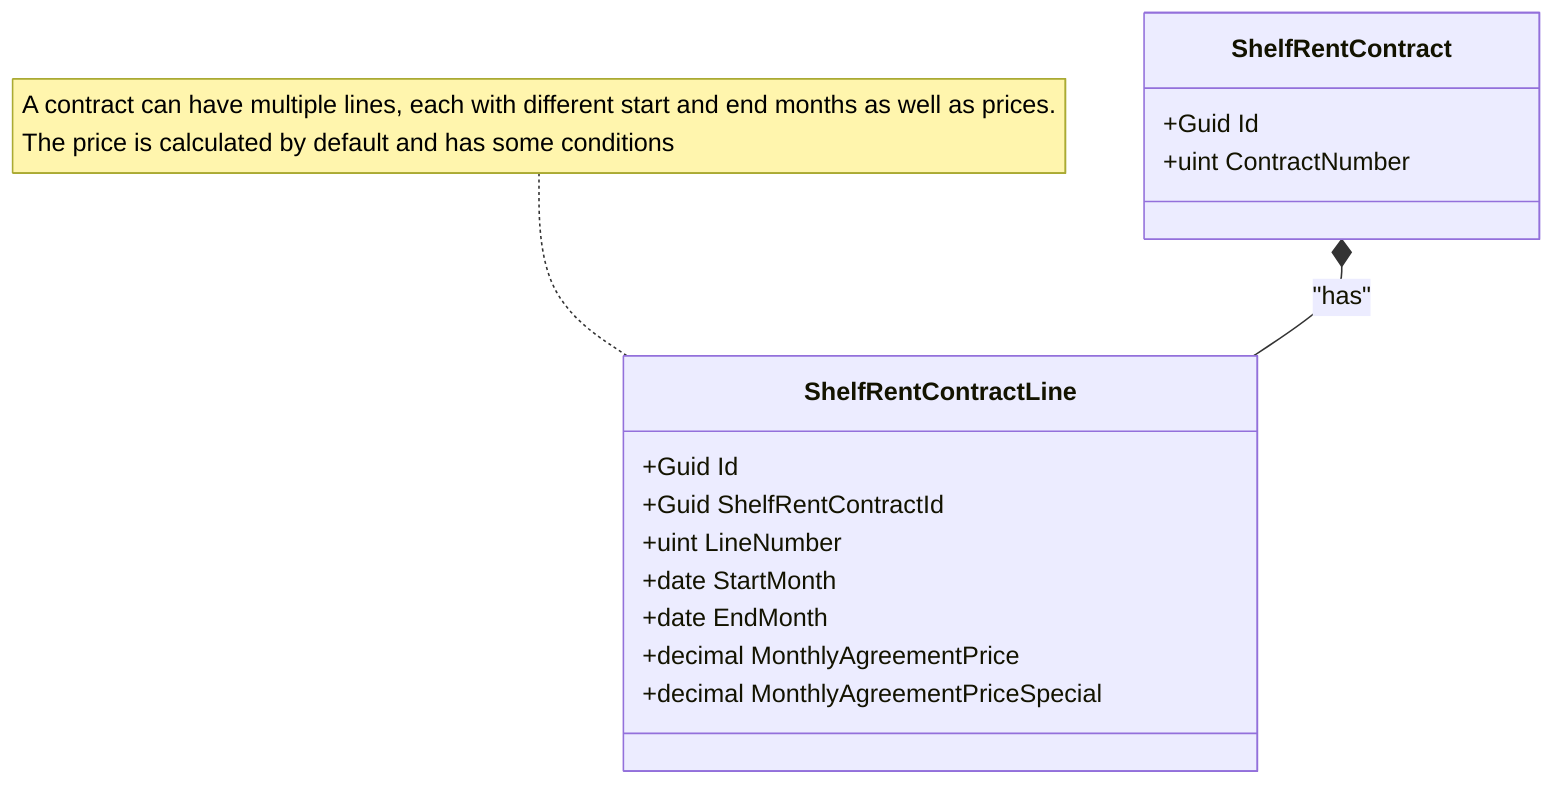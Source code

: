 ﻿classDiagram
    class ShelfRentContract {
        +Guid Id
        +uint ContractNumber
    }

    class ShelfRentContractLine {
        +Guid Id
        +Guid ShelfRentContractId
        +uint LineNumber
        +date StartMonth
        +date EndMonth
        +decimal MonthlyAgreementPrice
        +decimal MonthlyAgreementPriceSpecial
    }

ShelfRentContract *-- ShelfRentContractLine : "has"

note for ShelfRentContractLine "A contract can have multiple lines, each with different start and end months as well as prices.<br>The price is calculated by default and has some conditions"
